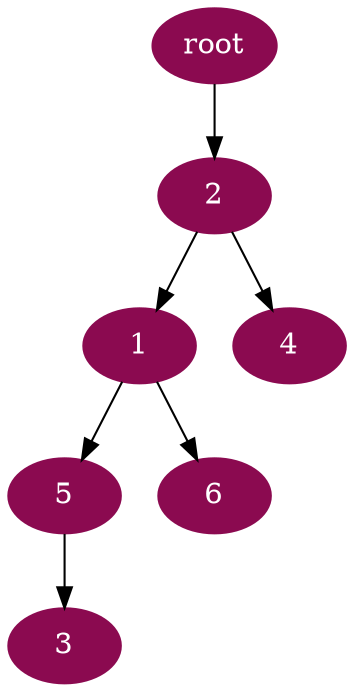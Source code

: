 digraph G {
node [color=deeppink4, style=filled, fontcolor=white];
2 -> 1;
"root" -> 2;
5 -> 3;
2 -> 4;
1 -> 5;
1 -> 6;
}
